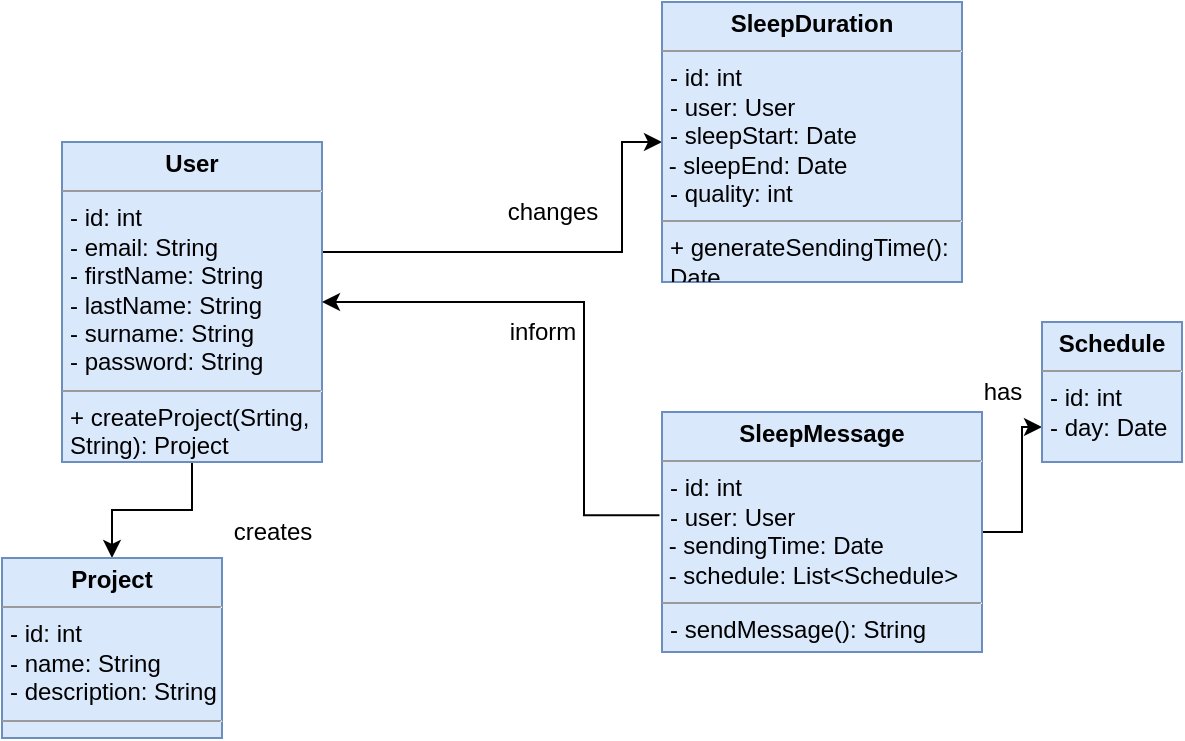 <mxfile version="13.9.9" type="device"><diagram id="C5RBs43oDa-KdzZeNtuy" name="Page-1"><mxGraphModel dx="1024" dy="592" grid="1" gridSize="10" guides="1" tooltips="1" connect="1" arrows="1" fold="1" page="1" pageScale="1" pageWidth="827" pageHeight="1169" math="0" shadow="0"><root><mxCell id="WIyWlLk6GJQsqaUBKTNV-0"/><mxCell id="WIyWlLk6GJQsqaUBKTNV-1" parent="WIyWlLk6GJQsqaUBKTNV-0"/><mxCell id="2qgCjNuJksHc7NumFqK2-2" style="edgeStyle=orthogonalEdgeStyle;rounded=0;orthogonalLoop=1;jettySize=auto;html=1;" parent="WIyWlLk6GJQsqaUBKTNV-1" source="2qgCjNuJksHc7NumFqK2-0" target="2qgCjNuJksHc7NumFqK2-1" edge="1"><mxGeometry relative="1" as="geometry"/></mxCell><mxCell id="2qgCjNuJksHc7NumFqK2-12" style="edgeStyle=orthogonalEdgeStyle;rounded=0;orthogonalLoop=1;jettySize=auto;html=1;exitX=1;exitY=0.25;exitDx=0;exitDy=0;entryX=0;entryY=0.5;entryDx=0;entryDy=0;" parent="WIyWlLk6GJQsqaUBKTNV-1" source="2qgCjNuJksHc7NumFqK2-0" target="2qgCjNuJksHc7NumFqK2-4" edge="1"><mxGeometry relative="1" as="geometry"><Array as="points"><mxPoint x="370" y="175"/><mxPoint x="370" y="120"/></Array></mxGeometry></mxCell><mxCell id="2qgCjNuJksHc7NumFqK2-0" value="&lt;p style=&quot;margin: 0px ; margin-top: 4px ; text-align: center&quot;&gt;&lt;b&gt;User&lt;/b&gt;&lt;/p&gt;&lt;hr size=&quot;1&quot;&gt;&lt;p style=&quot;margin: 0px ; margin-left: 4px&quot;&gt;- id: int&lt;/p&gt;&lt;p style=&quot;margin: 0px ; margin-left: 4px&quot;&gt;- email: String&lt;/p&gt;&lt;p style=&quot;margin: 0px ; margin-left: 4px&quot;&gt;- firstName: String&lt;/p&gt;&lt;p style=&quot;margin: 0px ; margin-left: 4px&quot;&gt;- lastName: String&lt;br&gt;&lt;/p&gt;&lt;p style=&quot;margin: 0px ; margin-left: 4px&quot;&gt;- surname: String&lt;/p&gt;&lt;p style=&quot;margin: 0px ; margin-left: 4px&quot;&gt;- password: String&lt;/p&gt;&lt;hr size=&quot;1&quot;&gt;&lt;p style=&quot;margin: 0px ; margin-left: 4px&quot;&gt;+ createProject(Srting, String): Project&lt;/p&gt;" style="verticalAlign=top;align=left;overflow=fill;fontSize=12;fontFamily=Helvetica;html=1;whiteSpace=wrap;fillColor=#dae8fc;strokeColor=#6c8ebf;" parent="WIyWlLk6GJQsqaUBKTNV-1" vertex="1"><mxGeometry x="90" y="120" width="130" height="160" as="geometry"/></mxCell><mxCell id="2qgCjNuJksHc7NumFqK2-1" value="&lt;p style=&quot;margin:0px;margin-top:4px;text-align:center;&quot;&gt;&lt;b&gt;Project&lt;/b&gt;&lt;/p&gt;&lt;hr size=&quot;1&quot;&gt;&lt;p style=&quot;margin:0px;margin-left:4px;&quot;&gt;- id: int&lt;/p&gt;&lt;p style=&quot;margin:0px;margin-left:4px;&quot;&gt;&lt;span style=&quot;background-color: initial;&quot;&gt;- name: String&lt;/span&gt;&lt;/p&gt;&lt;p style=&quot;margin:0px;margin-left:4px;&quot;&gt;- description: String&lt;br&gt;&lt;/p&gt;&lt;hr size=&quot;1&quot;&gt;&lt;p style=&quot;margin:0px;margin-left:4px;&quot;&gt;&lt;br&gt;&lt;/p&gt;" style="verticalAlign=top;align=left;overflow=fill;fontSize=12;fontFamily=Helvetica;html=1;whiteSpace=wrap;fillColor=#dae8fc;strokeColor=#6c8ebf;" parent="WIyWlLk6GJQsqaUBKTNV-1" vertex="1"><mxGeometry x="60" y="328" width="110" height="90" as="geometry"/></mxCell><mxCell id="2qgCjNuJksHc7NumFqK2-3" value="creates" style="text;html=1;align=center;verticalAlign=middle;resizable=0;points=[];autosize=1;strokeColor=none;fillColor=none;" parent="WIyWlLk6GJQsqaUBKTNV-1" vertex="1"><mxGeometry x="165" y="300" width="60" height="30" as="geometry"/></mxCell><mxCell id="2qgCjNuJksHc7NumFqK2-4" value="&lt;p style=&quot;margin:0px;margin-top:4px;text-align:center;&quot;&gt;&lt;b&gt;SleepDuration&lt;/b&gt;&lt;/p&gt;&lt;hr size=&quot;1&quot;&gt;&lt;p style=&quot;margin:0px;margin-left:4px;&quot;&gt;- id: int&lt;/p&gt;&lt;p style=&quot;margin:0px;margin-left:4px;&quot;&gt;- user: User&lt;/p&gt;&lt;p style=&quot;margin:0px;margin-left:4px;&quot;&gt;- sleepStart: Date&lt;/p&gt;&amp;nbsp;- sleepEnd: Date&lt;p style=&quot;margin:0px;margin-left:4px;&quot;&gt;- quality: int&lt;/p&gt;&lt;hr size=&quot;1&quot;&gt;&lt;p style=&quot;margin:0px;margin-left:4px;&quot;&gt;+ generateSendingTime(): Date&lt;/p&gt;" style="verticalAlign=top;align=left;overflow=fill;fontSize=12;fontFamily=Helvetica;html=1;whiteSpace=wrap;fillColor=#dae8fc;strokeColor=#6c8ebf;" parent="WIyWlLk6GJQsqaUBKTNV-1" vertex="1"><mxGeometry x="390" y="50" width="150" height="140" as="geometry"/></mxCell><mxCell id="2qgCjNuJksHc7NumFqK2-7" style="edgeStyle=orthogonalEdgeStyle;rounded=0;orthogonalLoop=1;jettySize=auto;html=1;entryX=1;entryY=0.5;entryDx=0;entryDy=0;exitX=-0.008;exitY=0.43;exitDx=0;exitDy=0;exitPerimeter=0;" parent="WIyWlLk6GJQsqaUBKTNV-1" source="2qgCjNuJksHc7NumFqK2-6" target="2qgCjNuJksHc7NumFqK2-0" edge="1"><mxGeometry relative="1" as="geometry"><mxPoint x="320" y="210" as="targetPoint"/><Array as="points"><mxPoint x="351" y="307"/><mxPoint x="351" y="200"/></Array></mxGeometry></mxCell><mxCell id="2qgCjNuJksHc7NumFqK2-10" style="edgeStyle=orthogonalEdgeStyle;rounded=0;orthogonalLoop=1;jettySize=auto;html=1;entryX=0;entryY=0.75;entryDx=0;entryDy=0;" parent="WIyWlLk6GJQsqaUBKTNV-1" source="2qgCjNuJksHc7NumFqK2-6" target="2qgCjNuJksHc7NumFqK2-9" edge="1"><mxGeometry relative="1" as="geometry"/></mxCell><mxCell id="2qgCjNuJksHc7NumFqK2-6" value="&lt;p style=&quot;margin:0px;margin-top:4px;text-align:center;&quot;&gt;&lt;b&gt;SleepMessage&lt;/b&gt;&lt;/p&gt;&lt;hr size=&quot;1&quot;&gt;&lt;p style=&quot;margin:0px;margin-left:4px;&quot;&gt;- id: int&lt;/p&gt;&lt;p style=&quot;margin:0px;margin-left:4px;&quot;&gt;- user: User&lt;br&gt;&lt;/p&gt;&amp;nbsp;- sendingTime: Date&lt;br&gt;&amp;nbsp;- schedule: List&amp;lt;Schedule&amp;gt;&lt;br&gt;&lt;hr size=&quot;1&quot;&gt;&lt;p style=&quot;margin:0px;margin-left:4px;&quot;&gt;- sendMessage(): String&amp;nbsp;&lt;/p&gt;" style="verticalAlign=top;align=left;overflow=fill;fontSize=12;fontFamily=Helvetica;html=1;whiteSpace=wrap;fillColor=#dae8fc;strokeColor=#6c8ebf;" parent="WIyWlLk6GJQsqaUBKTNV-1" vertex="1"><mxGeometry x="390" y="255" width="160" height="120" as="geometry"/></mxCell><mxCell id="2qgCjNuJksHc7NumFqK2-8" value="inform" style="text;html=1;align=center;verticalAlign=middle;resizable=0;points=[];autosize=1;strokeColor=none;fillColor=none;" parent="WIyWlLk6GJQsqaUBKTNV-1" vertex="1"><mxGeometry x="300" y="200" width="60" height="30" as="geometry"/></mxCell><mxCell id="2qgCjNuJksHc7NumFqK2-9" value="&lt;p style=&quot;margin:0px;margin-top:4px;text-align:center;&quot;&gt;&lt;b&gt;Schedule&lt;/b&gt;&lt;/p&gt;&lt;hr size=&quot;1&quot;&gt;&lt;p style=&quot;margin:0px;margin-left:4px;&quot;&gt;- id: int&lt;/p&gt;&lt;p style=&quot;margin:0px;margin-left:4px;&quot;&gt;- day: Date&lt;/p&gt;" style="verticalAlign=top;align=left;overflow=fill;fontSize=12;fontFamily=Helvetica;html=1;whiteSpace=wrap;fillColor=#dae8fc;strokeColor=#6c8ebf;" parent="WIyWlLk6GJQsqaUBKTNV-1" vertex="1"><mxGeometry x="580" y="210" width="70" height="70" as="geometry"/></mxCell><mxCell id="2qgCjNuJksHc7NumFqK2-11" value="has" style="text;html=1;align=center;verticalAlign=middle;resizable=0;points=[];autosize=1;strokeColor=none;fillColor=none;" parent="WIyWlLk6GJQsqaUBKTNV-1" vertex="1"><mxGeometry x="540" y="230" width="40" height="30" as="geometry"/></mxCell><mxCell id="2qgCjNuJksHc7NumFqK2-13" value="changes" style="text;html=1;align=center;verticalAlign=middle;resizable=0;points=[];autosize=1;strokeColor=none;fillColor=none;" parent="WIyWlLk6GJQsqaUBKTNV-1" vertex="1"><mxGeometry x="300" y="140" width="70" height="30" as="geometry"/></mxCell></root></mxGraphModel></diagram></mxfile>